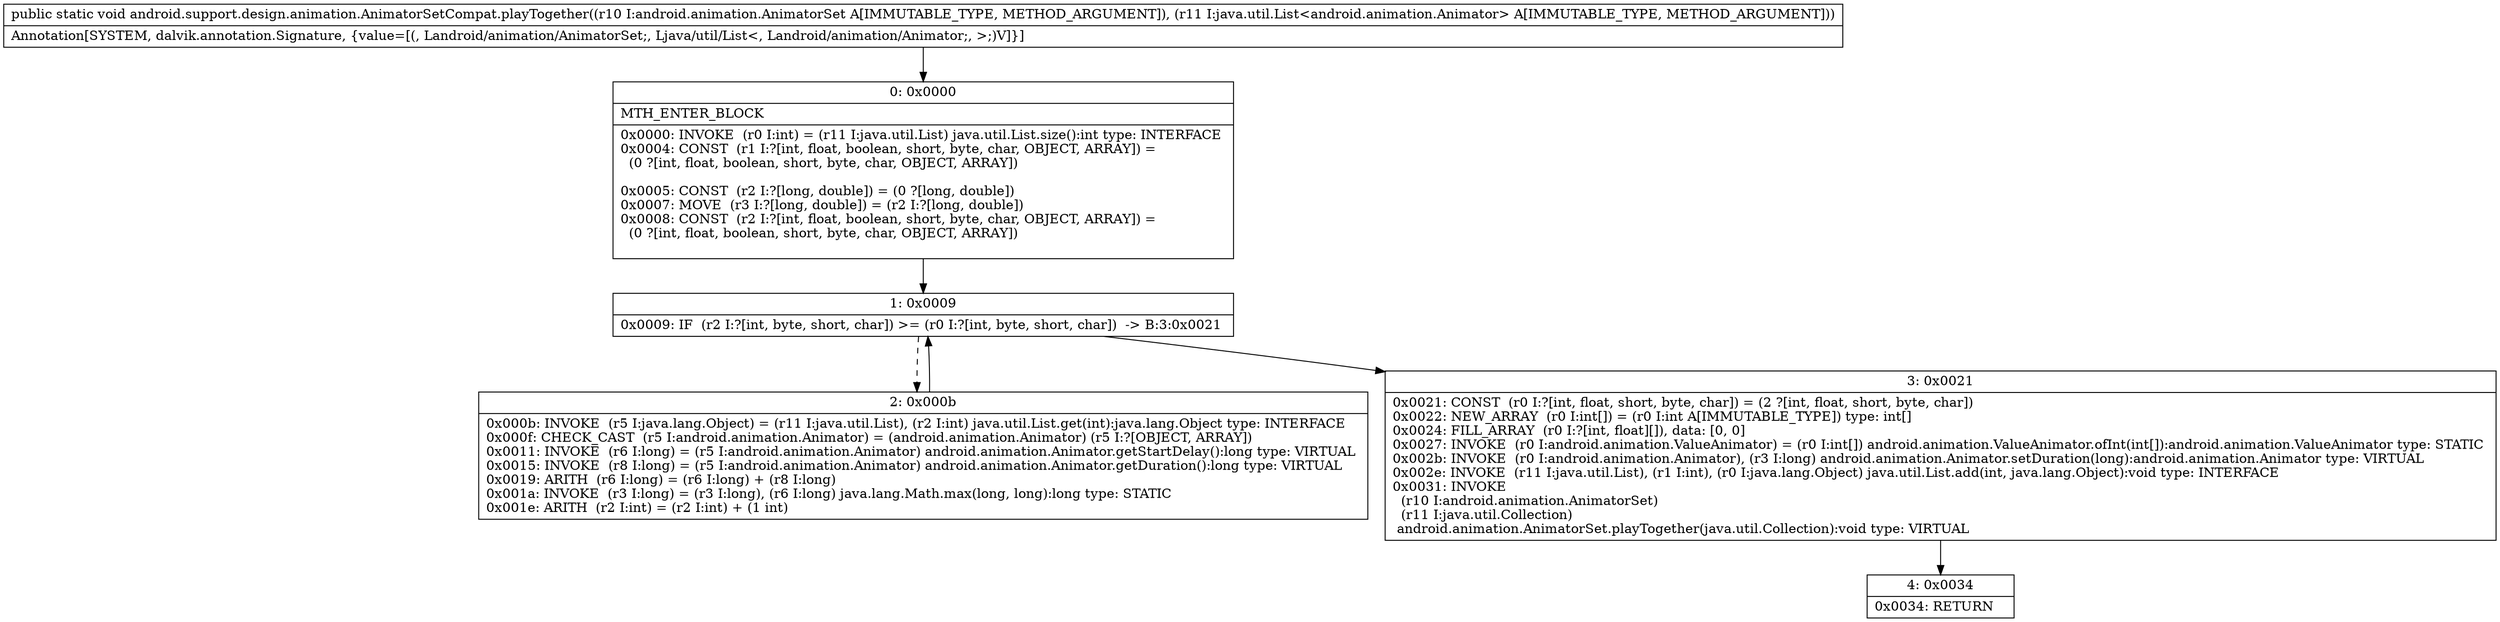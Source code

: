 digraph "CFG forandroid.support.design.animation.AnimatorSetCompat.playTogether(Landroid\/animation\/AnimatorSet;Ljava\/util\/List;)V" {
Node_0 [shape=record,label="{0\:\ 0x0000|MTH_ENTER_BLOCK\l|0x0000: INVOKE  (r0 I:int) = (r11 I:java.util.List) java.util.List.size():int type: INTERFACE \l0x0004: CONST  (r1 I:?[int, float, boolean, short, byte, char, OBJECT, ARRAY]) = \l  (0 ?[int, float, boolean, short, byte, char, OBJECT, ARRAY])\l \l0x0005: CONST  (r2 I:?[long, double]) = (0 ?[long, double]) \l0x0007: MOVE  (r3 I:?[long, double]) = (r2 I:?[long, double]) \l0x0008: CONST  (r2 I:?[int, float, boolean, short, byte, char, OBJECT, ARRAY]) = \l  (0 ?[int, float, boolean, short, byte, char, OBJECT, ARRAY])\l \l}"];
Node_1 [shape=record,label="{1\:\ 0x0009|0x0009: IF  (r2 I:?[int, byte, short, char]) \>= (r0 I:?[int, byte, short, char])  \-\> B:3:0x0021 \l}"];
Node_2 [shape=record,label="{2\:\ 0x000b|0x000b: INVOKE  (r5 I:java.lang.Object) = (r11 I:java.util.List), (r2 I:int) java.util.List.get(int):java.lang.Object type: INTERFACE \l0x000f: CHECK_CAST  (r5 I:android.animation.Animator) = (android.animation.Animator) (r5 I:?[OBJECT, ARRAY]) \l0x0011: INVOKE  (r6 I:long) = (r5 I:android.animation.Animator) android.animation.Animator.getStartDelay():long type: VIRTUAL \l0x0015: INVOKE  (r8 I:long) = (r5 I:android.animation.Animator) android.animation.Animator.getDuration():long type: VIRTUAL \l0x0019: ARITH  (r6 I:long) = (r6 I:long) + (r8 I:long) \l0x001a: INVOKE  (r3 I:long) = (r3 I:long), (r6 I:long) java.lang.Math.max(long, long):long type: STATIC \l0x001e: ARITH  (r2 I:int) = (r2 I:int) + (1 int) \l}"];
Node_3 [shape=record,label="{3\:\ 0x0021|0x0021: CONST  (r0 I:?[int, float, short, byte, char]) = (2 ?[int, float, short, byte, char]) \l0x0022: NEW_ARRAY  (r0 I:int[]) = (r0 I:int A[IMMUTABLE_TYPE]) type: int[] \l0x0024: FILL_ARRAY  (r0 I:?[int, float][]), data: [0, 0] \l0x0027: INVOKE  (r0 I:android.animation.ValueAnimator) = (r0 I:int[]) android.animation.ValueAnimator.ofInt(int[]):android.animation.ValueAnimator type: STATIC \l0x002b: INVOKE  (r0 I:android.animation.Animator), (r3 I:long) android.animation.Animator.setDuration(long):android.animation.Animator type: VIRTUAL \l0x002e: INVOKE  (r11 I:java.util.List), (r1 I:int), (r0 I:java.lang.Object) java.util.List.add(int, java.lang.Object):void type: INTERFACE \l0x0031: INVOKE  \l  (r10 I:android.animation.AnimatorSet)\l  (r11 I:java.util.Collection)\l android.animation.AnimatorSet.playTogether(java.util.Collection):void type: VIRTUAL \l}"];
Node_4 [shape=record,label="{4\:\ 0x0034|0x0034: RETURN   \l}"];
MethodNode[shape=record,label="{public static void android.support.design.animation.AnimatorSetCompat.playTogether((r10 I:android.animation.AnimatorSet A[IMMUTABLE_TYPE, METHOD_ARGUMENT]), (r11 I:java.util.List\<android.animation.Animator\> A[IMMUTABLE_TYPE, METHOD_ARGUMENT]))  | Annotation[SYSTEM, dalvik.annotation.Signature, \{value=[(, Landroid\/animation\/AnimatorSet;, Ljava\/util\/List\<, Landroid\/animation\/Animator;, \>;)V]\}]\l}"];
MethodNode -> Node_0;
Node_0 -> Node_1;
Node_1 -> Node_2[style=dashed];
Node_1 -> Node_3;
Node_2 -> Node_1;
Node_3 -> Node_4;
}


